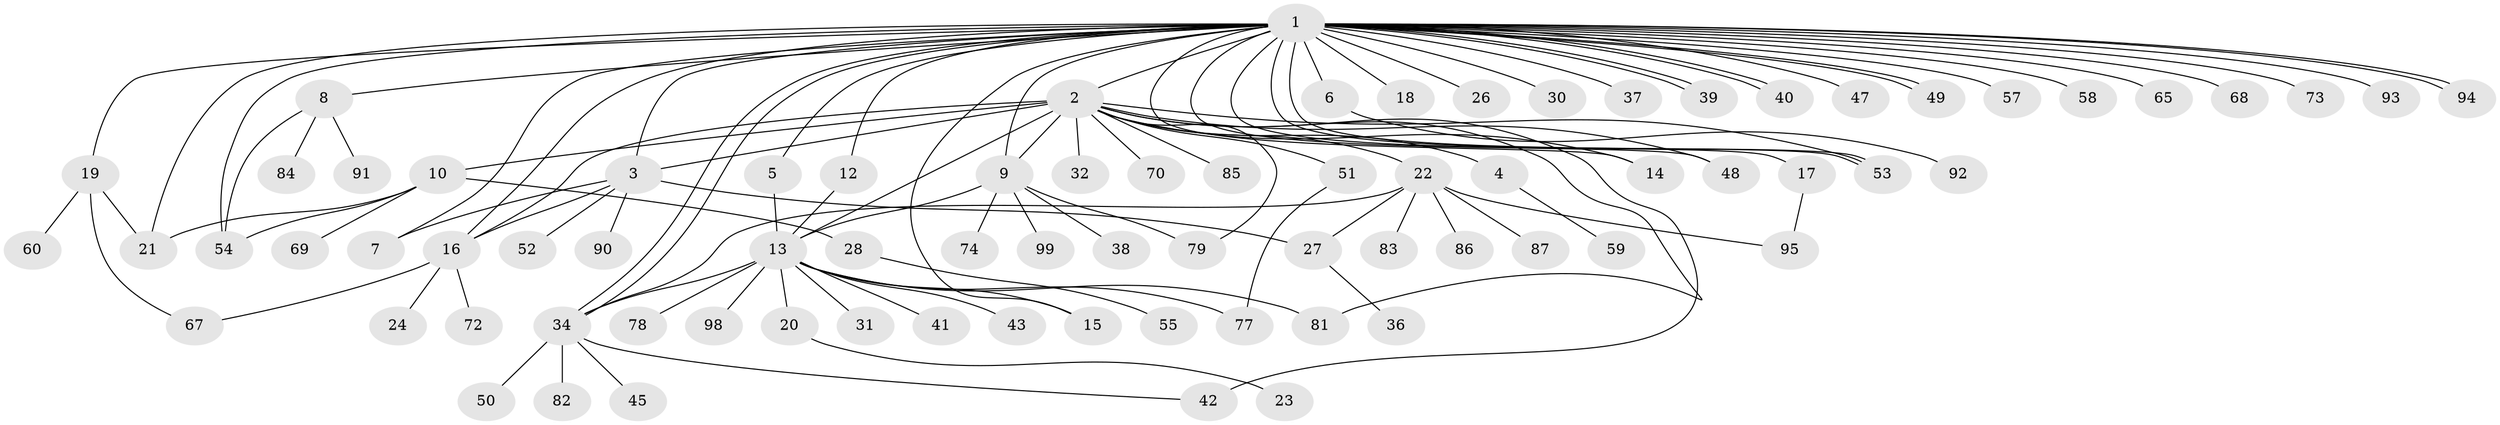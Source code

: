 // Generated by graph-tools (version 1.1) at 2025/23/03/03/25 07:23:51]
// undirected, 78 vertices, 108 edges
graph export_dot {
graph [start="1"]
  node [color=gray90,style=filled];
  1 [super="+61"];
  2 [super="+11"];
  3 [super="+80"];
  4 [super="+29"];
  5 [super="+71"];
  6;
  7 [super="+25"];
  8;
  9 [super="+62"];
  10 [super="+33"];
  12;
  13 [super="+66"];
  14;
  15 [super="+46"];
  16 [super="+56"];
  17;
  18;
  19 [super="+64"];
  20;
  21 [super="+89"];
  22 [super="+35"];
  23;
  24;
  26;
  27;
  28;
  30;
  31;
  32;
  34 [super="+44"];
  36;
  37;
  38;
  39;
  40;
  41;
  42 [super="+97"];
  43;
  45;
  47;
  48 [super="+75"];
  49 [super="+76"];
  50;
  51;
  52;
  53 [super="+63"];
  54;
  55;
  57;
  58;
  59;
  60;
  65;
  67 [super="+96"];
  68;
  69;
  70;
  72;
  73;
  74;
  77;
  78;
  79;
  81 [super="+88"];
  82;
  83;
  84;
  85;
  86;
  87;
  90;
  91;
  92;
  93;
  94;
  95;
  98;
  99;
  1 -- 2 [weight=2];
  1 -- 3;
  1 -- 5;
  1 -- 6;
  1 -- 7;
  1 -- 8;
  1 -- 9;
  1 -- 12;
  1 -- 14;
  1 -- 15;
  1 -- 16;
  1 -- 17;
  1 -- 18;
  1 -- 19;
  1 -- 26;
  1 -- 30;
  1 -- 34;
  1 -- 34;
  1 -- 37;
  1 -- 39;
  1 -- 39;
  1 -- 40;
  1 -- 40;
  1 -- 47;
  1 -- 48;
  1 -- 49;
  1 -- 49;
  1 -- 53;
  1 -- 53;
  1 -- 54;
  1 -- 57;
  1 -- 58;
  1 -- 65;
  1 -- 68;
  1 -- 73;
  1 -- 93;
  1 -- 94;
  1 -- 94;
  1 -- 21;
  2 -- 3;
  2 -- 4;
  2 -- 9;
  2 -- 10 [weight=2];
  2 -- 14;
  2 -- 22 [weight=2];
  2 -- 32;
  2 -- 48;
  2 -- 51;
  2 -- 53;
  2 -- 70;
  2 -- 81;
  2 -- 85;
  2 -- 16;
  2 -- 42 [weight=2];
  2 -- 13 [weight=2];
  2 -- 79;
  3 -- 16;
  3 -- 27;
  3 -- 52;
  3 -- 90;
  3 -- 7;
  4 -- 59;
  5 -- 13;
  6 -- 92;
  8 -- 54;
  8 -- 84;
  8 -- 91;
  9 -- 38;
  9 -- 74;
  9 -- 79;
  9 -- 99;
  9 -- 13;
  10 -- 28;
  10 -- 54;
  10 -- 69;
  10 -- 21;
  12 -- 13;
  13 -- 15;
  13 -- 20;
  13 -- 31;
  13 -- 34;
  13 -- 41;
  13 -- 43;
  13 -- 77;
  13 -- 78;
  13 -- 81;
  13 -- 98;
  16 -- 24;
  16 -- 72;
  16 -- 67;
  17 -- 95;
  19 -- 21 [weight=2];
  19 -- 60;
  19 -- 67;
  20 -- 23;
  22 -- 27;
  22 -- 34;
  22 -- 83;
  22 -- 86;
  22 -- 87;
  22 -- 95;
  27 -- 36;
  28 -- 55;
  34 -- 82;
  34 -- 50;
  34 -- 45;
  34 -- 42;
  51 -- 77;
}
